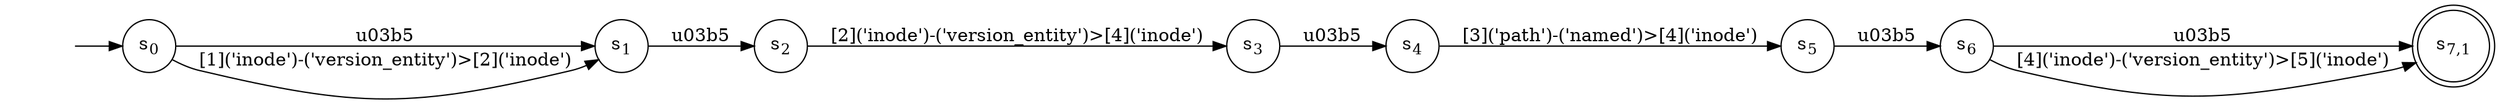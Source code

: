digraph NFA {
    rankdir = LR;
    I [style = invis];
    I -> S0;
    S0 [label = <s<sub>0</sub>>, shape = circle];
    S1 [label = <s<sub>1</sub>>, shape = circle];
    S2 [label = <s<sub>2</sub>>, shape = circle];
    S3 [label = <s<sub>3</sub>>, shape = circle];
    S4 [label = <s<sub>4</sub>>, shape = circle];
    S5 [label = <s<sub>5</sub>>, shape = circle];
    S6 [label = <s<sub>6</sub>>, shape = circle];
    S7 [label = <s<sub>7,1</sub>>, shape = circle, peripheries = 2];
    S6 -> S7 [label = "\u03b5"];
    S6 -> S7 [label = "[4]('inode')-('version_entity')>[5]('inode')"];
    S5 -> S6 [label = "\u03b5"];
    S4 -> S5 [label = "[3]('path')-('named')>[4]('inode')"];
    S3 -> S4 [label = "\u03b5"];
    S2 -> S3 [label = "[2]('inode')-('version_entity')>[4]('inode')"];
    S1 -> S2 [label = "\u03b5"];
    S0 -> S1 [label = "\u03b5"];
    S0 -> S1 [label = "[1]('inode')-('version_entity')>[2]('inode')"];
}
